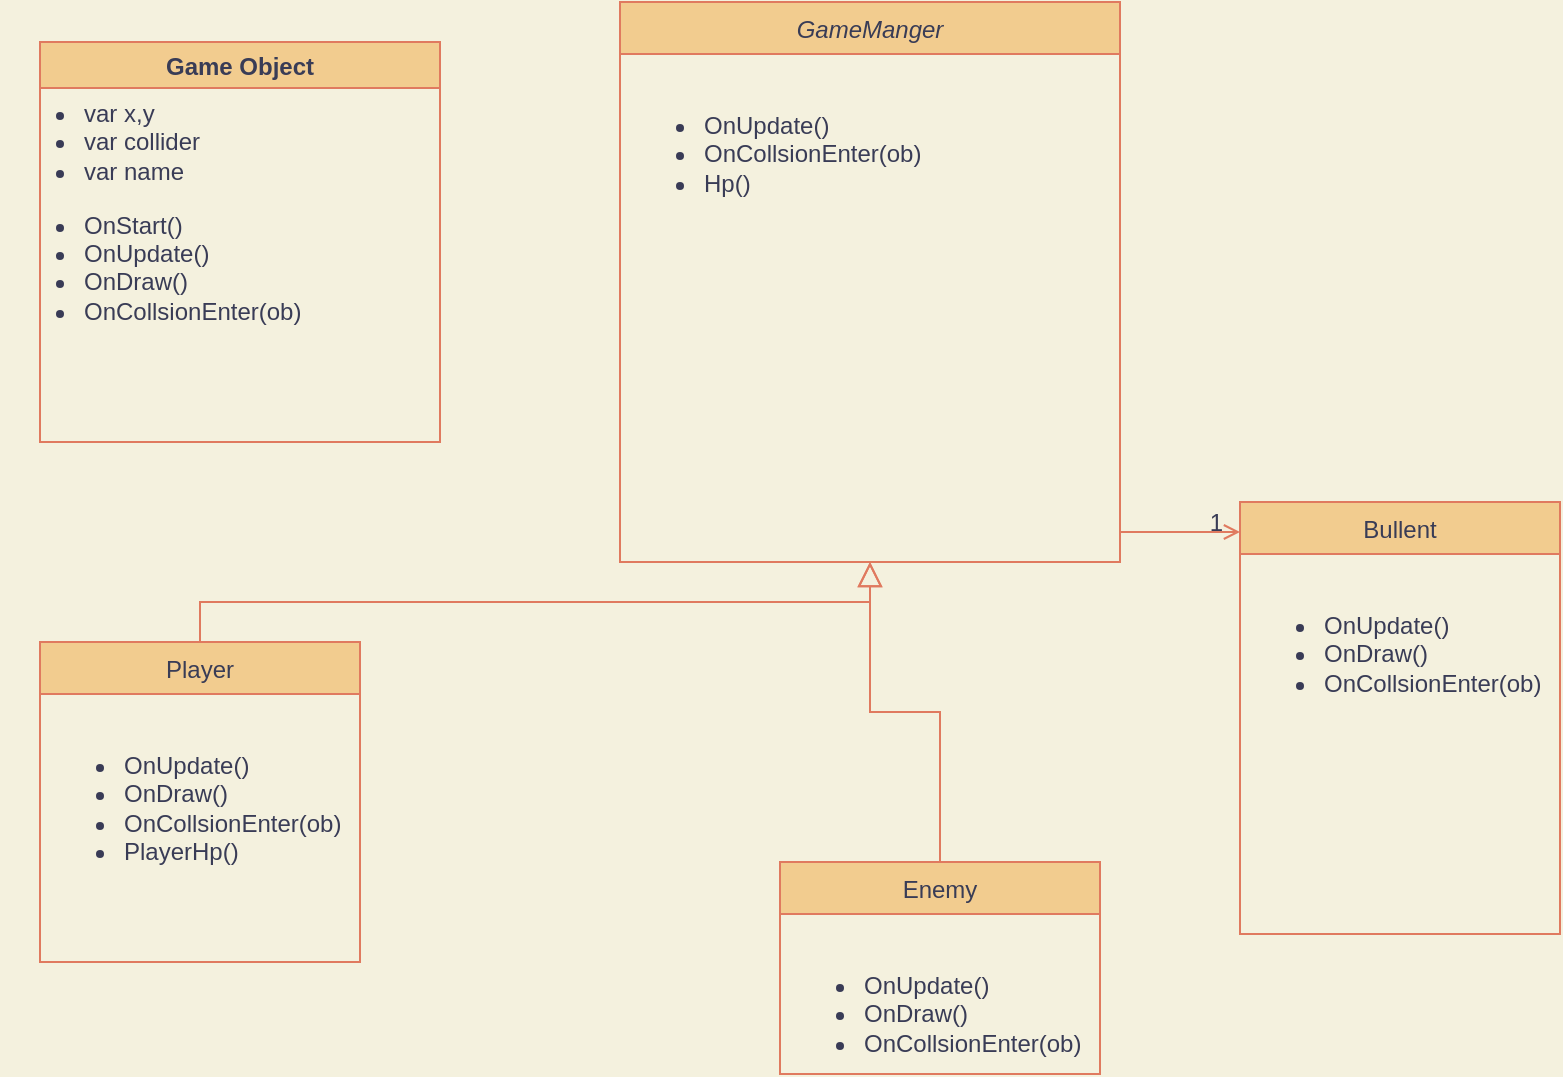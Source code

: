<mxfile version="18.1.2" type="github" pages="3"><diagram id="C5RBs43oDa-KdzZeNtuy" name="Page-1"><mxGraphModel dx="1360" dy="752" grid="1" gridSize="10" guides="1" tooltips="1" connect="1" arrows="1" fold="1" page="1" pageScale="1" pageWidth="827" pageHeight="1169" background="#F4F1DE" math="0" shadow="0"><root><mxCell id="WIyWlLk6GJQsqaUBKTNV-0"/><mxCell id="WIyWlLk6GJQsqaUBKTNV-1" parent="WIyWlLk6GJQsqaUBKTNV-0"/><mxCell id="zkfFHV4jXpPFQw0GAbJ--0" value="GameManger" style="swimlane;fontStyle=2;align=center;verticalAlign=top;childLayout=stackLayout;horizontal=1;startSize=26;horizontalStack=0;resizeParent=1;resizeLast=0;collapsible=1;marginBottom=0;rounded=0;shadow=0;strokeWidth=1;fillColor=#F2CC8F;strokeColor=#E07A5F;fontColor=#393C56;" parent="WIyWlLk6GJQsqaUBKTNV-1" vertex="1"><mxGeometry x="340" y="50" width="250" height="280" as="geometry"><mxRectangle x="230" y="140" width="160" height="26" as="alternateBounds"/></mxGeometry></mxCell><mxCell id="A7xZsxl1-LYpaTyEbYpL-5" value="&lt;div&gt;&lt;br&gt;&lt;/div&gt;&lt;ul&gt;&lt;li&gt;OnUpdate()&lt;/li&gt;&lt;li&gt;OnCollsionEnter(ob)&lt;/li&gt;&lt;li&gt;Hp()&lt;/li&gt;&lt;/ul&gt;" style="text;strokeColor=none;fillColor=none;html=1;whiteSpace=wrap;verticalAlign=middle;overflow=hidden;fontColor=#393C56;" parent="zkfFHV4jXpPFQw0GAbJ--0" vertex="1"><mxGeometry y="26" width="250" height="84" as="geometry"/></mxCell><mxCell id="zkfFHV4jXpPFQw0GAbJ--6" value="Player" style="swimlane;fontStyle=0;align=center;verticalAlign=top;childLayout=stackLayout;horizontal=1;startSize=26;horizontalStack=0;resizeParent=1;resizeLast=0;collapsible=1;marginBottom=0;rounded=0;shadow=0;strokeWidth=1;fillColor=#F2CC8F;strokeColor=#E07A5F;fontColor=#393C56;" parent="WIyWlLk6GJQsqaUBKTNV-1" vertex="1"><mxGeometry x="50" y="370" width="160" height="160" as="geometry"><mxRectangle x="130" y="380" width="160" height="26" as="alternateBounds"/></mxGeometry></mxCell><mxCell id="A7xZsxl1-LYpaTyEbYpL-6" value="&lt;div&gt;&lt;br&gt;&lt;/div&gt;&lt;ul&gt;&lt;li&gt;OnUpdate()&lt;/li&gt;&lt;li&gt;OnDraw()&lt;/li&gt;&lt;li&gt;OnCollsionEnter(ob)&lt;/li&gt;&lt;li&gt;PlayerHp()&lt;/li&gt;&lt;/ul&gt;" style="text;strokeColor=none;fillColor=none;html=1;whiteSpace=wrap;verticalAlign=middle;overflow=hidden;fontColor=#393C56;" parent="zkfFHV4jXpPFQw0GAbJ--6" vertex="1"><mxGeometry y="26" width="160" height="94" as="geometry"/></mxCell><mxCell id="zkfFHV4jXpPFQw0GAbJ--12" value="" style="endArrow=block;endSize=10;endFill=0;shadow=0;strokeWidth=1;rounded=0;edgeStyle=elbowEdgeStyle;elbow=vertical;labelBackgroundColor=#F4F1DE;strokeColor=#E07A5F;fontColor=#393C56;" parent="WIyWlLk6GJQsqaUBKTNV-1" source="zkfFHV4jXpPFQw0GAbJ--6" target="zkfFHV4jXpPFQw0GAbJ--0" edge="1"><mxGeometry width="160" relative="1" as="geometry"><mxPoint x="200" y="203" as="sourcePoint"/><mxPoint x="200" y="203" as="targetPoint"/></mxGeometry></mxCell><mxCell id="zkfFHV4jXpPFQw0GAbJ--13" value="Enemy" style="swimlane;fontStyle=0;align=center;verticalAlign=top;childLayout=stackLayout;horizontal=1;startSize=26;horizontalStack=0;resizeParent=1;resizeLast=0;collapsible=1;marginBottom=0;rounded=0;shadow=0;strokeWidth=1;fillColor=#F2CC8F;strokeColor=#E07A5F;fontColor=#393C56;" parent="WIyWlLk6GJQsqaUBKTNV-1" vertex="1"><mxGeometry x="420" y="480" width="160" height="106" as="geometry"><mxRectangle x="340" y="380" width="170" height="26" as="alternateBounds"/></mxGeometry></mxCell><mxCell id="A7xZsxl1-LYpaTyEbYpL-7" value="&lt;div&gt;&lt;br&gt;&lt;/div&gt;&lt;ul&gt;&lt;li&gt;OnUpdate()&lt;/li&gt;&lt;li&gt;OnDraw()&lt;/li&gt;&lt;li&gt;OnCollsionEnter(ob)&lt;/li&gt;&lt;/ul&gt;" style="text;strokeColor=none;fillColor=none;html=1;whiteSpace=wrap;verticalAlign=middle;overflow=hidden;fontColor=#393C56;" parent="zkfFHV4jXpPFQw0GAbJ--13" vertex="1"><mxGeometry y="26" width="160" height="80" as="geometry"/></mxCell><mxCell id="zkfFHV4jXpPFQw0GAbJ--16" value="" style="endArrow=block;endSize=10;endFill=0;shadow=0;strokeWidth=1;rounded=0;edgeStyle=elbowEdgeStyle;elbow=vertical;labelBackgroundColor=#F4F1DE;strokeColor=#E07A5F;fontColor=#393C56;" parent="WIyWlLk6GJQsqaUBKTNV-1" source="zkfFHV4jXpPFQw0GAbJ--13" target="zkfFHV4jXpPFQw0GAbJ--0" edge="1"><mxGeometry width="160" relative="1" as="geometry"><mxPoint x="210" y="373" as="sourcePoint"/><mxPoint x="310" y="271" as="targetPoint"/></mxGeometry></mxCell><mxCell id="zkfFHV4jXpPFQw0GAbJ--17" value="Bullent" style="swimlane;fontStyle=0;align=center;verticalAlign=top;childLayout=stackLayout;horizontal=1;startSize=26;horizontalStack=0;resizeParent=1;resizeLast=0;collapsible=1;marginBottom=0;rounded=0;shadow=0;strokeWidth=1;fillColor=#F2CC8F;strokeColor=#E07A5F;fontColor=#393C56;" parent="WIyWlLk6GJQsqaUBKTNV-1" vertex="1"><mxGeometry x="650" y="300" width="160" height="216" as="geometry"><mxRectangle x="550" y="140" width="160" height="26" as="alternateBounds"/></mxGeometry></mxCell><mxCell id="A7xZsxl1-LYpaTyEbYpL-8" value="&lt;div&gt;&lt;br&gt;&lt;/div&gt;&lt;ul&gt;&lt;li&gt;OnUpdate()&lt;/li&gt;&lt;li&gt;OnDraw()&lt;/li&gt;&lt;li&gt;OnCollsionEnter(ob)&lt;/li&gt;&lt;/ul&gt;" style="text;strokeColor=none;fillColor=none;html=1;whiteSpace=wrap;verticalAlign=middle;overflow=hidden;fontColor=#393C56;" parent="zkfFHV4jXpPFQw0GAbJ--17" vertex="1"><mxGeometry y="26" width="160" height="80" as="geometry"/></mxCell><mxCell id="zkfFHV4jXpPFQw0GAbJ--26" value="" style="endArrow=open;shadow=0;strokeWidth=1;rounded=0;endFill=1;edgeStyle=elbowEdgeStyle;elbow=vertical;labelBackgroundColor=#F4F1DE;strokeColor=#E07A5F;fontColor=#393C56;" parent="WIyWlLk6GJQsqaUBKTNV-1" source="zkfFHV4jXpPFQw0GAbJ--0" target="zkfFHV4jXpPFQw0GAbJ--17" edge="1"><mxGeometry x="0.5" y="41" relative="1" as="geometry"><mxPoint x="380" y="192" as="sourcePoint"/><mxPoint x="540" y="192" as="targetPoint"/><mxPoint x="-40" y="32" as="offset"/></mxGeometry></mxCell><mxCell id="zkfFHV4jXpPFQw0GAbJ--28" value="1" style="resizable=0;align=right;verticalAlign=bottom;labelBackgroundColor=none;fontSize=12;fillColor=#F2CC8F;strokeColor=#E07A5F;fontColor=#393C56;" parent="zkfFHV4jXpPFQw0GAbJ--26" connectable="0" vertex="1"><mxGeometry x="1" relative="1" as="geometry"><mxPoint x="-7" y="4" as="offset"/></mxGeometry></mxCell><mxCell id="A7xZsxl1-LYpaTyEbYpL-0" value="Game Object" style="swimlane;fillColor=#F2CC8F;strokeColor=#E07A5F;fontColor=#393C56;" parent="WIyWlLk6GJQsqaUBKTNV-1" vertex="1"><mxGeometry x="50" y="70" width="200" height="200" as="geometry"/></mxCell><mxCell id="A7xZsxl1-LYpaTyEbYpL-3" value="&lt;ul&gt;&lt;li&gt;var x,y&lt;/li&gt;&lt;li&gt;var collider&lt;/li&gt;&lt;li&gt;var name&lt;/li&gt;&lt;/ul&gt;" style="text;strokeColor=none;fillColor=none;html=1;whiteSpace=wrap;verticalAlign=middle;overflow=hidden;fontColor=#393C56;" parent="A7xZsxl1-LYpaTyEbYpL-0" vertex="1"><mxGeometry x="-20" y="10" width="110" height="80" as="geometry"/></mxCell><mxCell id="A7xZsxl1-LYpaTyEbYpL-4" value="&lt;ul&gt;&lt;li&gt;OnStart()&lt;/li&gt;&lt;li&gt;OnUpdate()&lt;/li&gt;&lt;li&gt;OnDraw()&lt;/li&gt;&lt;li&gt;OnCollsionEnter(ob)&lt;/li&gt;&lt;/ul&gt;" style="text;strokeColor=none;fillColor=none;html=1;whiteSpace=wrap;verticalAlign=middle;overflow=hidden;fontColor=#393C56;" parent="A7xZsxl1-LYpaTyEbYpL-0" vertex="1"><mxGeometry x="-20" y="70" width="210" height="80" as="geometry"/></mxCell></root></mxGraphModel></diagram><diagram id="wtX5zD7I6uv9eP9RdgQG" name="Page-2"><mxGraphModel dx="1360" dy="752" grid="1" gridSize="10" guides="1" tooltips="1" connect="1" arrows="1" fold="1" page="1" pageScale="1" pageWidth="827" pageHeight="1169" math="0" shadow="0"><root><mxCell id="0"/><mxCell id="1" parent="0"/><mxCell id="bgcuK4vDeSu3Q66uuFCS-1" style="edgeStyle=orthogonalEdgeStyle;rounded=0;orthogonalLoop=1;jettySize=auto;html=1;exitX=0.25;exitY=1;exitDx=0;exitDy=0;" parent="1" source="bgcuK4vDeSu3Q66uuFCS-4" target="bgcuK4vDeSu3Q66uuFCS-11" edge="1"><mxGeometry relative="1" as="geometry"><mxPoint x="280" y="570" as="targetPoint"/><Array as="points"><mxPoint x="280" y="300"/></Array></mxGeometry></mxCell><mxCell id="bgcuK4vDeSu3Q66uuFCS-2" style="edgeStyle=orthogonalEdgeStyle;rounded=0;orthogonalLoop=1;jettySize=auto;html=1;exitX=0.5;exitY=1;exitDx=0;exitDy=0;" parent="1" source="bgcuK4vDeSu3Q66uuFCS-4" target="bgcuK4vDeSu3Q66uuFCS-16" edge="1"><mxGeometry relative="1" as="geometry"><Array as="points"><mxPoint x="620" y="300"/></Array></mxGeometry></mxCell><mxCell id="bgcuK4vDeSu3Q66uuFCS-3" style="edgeStyle=orthogonalEdgeStyle;rounded=0;orthogonalLoop=1;jettySize=auto;html=1;exitX=1;exitY=1;exitDx=0;exitDy=0;entryX=0.55;entryY=-0.008;entryDx=0;entryDy=0;entryPerimeter=0;" parent="1" source="bgcuK4vDeSu3Q66uuFCS-4" target="bgcuK4vDeSu3Q66uuFCS-24" edge="1"><mxGeometry relative="1" as="geometry"><mxPoint x="930" y="630" as="targetPoint"/><Array as="points"><mxPoint x="930" y="300"/></Array></mxGeometry></mxCell><mxCell id="bgcuK4vDeSu3Q66uuFCS-4" value="GAME MANAGER" style="swimlane;fontStyle=2;align=center;verticalAlign=top;childLayout=stackLayout;horizontal=1;startSize=26;horizontalStack=0;resizeParent=1;resizeLast=0;collapsible=1;marginBottom=0;rounded=0;shadow=0;strokeWidth=1;fillColor=#f5f5f5;strokeColor=#666666;fontColor=#333333;" parent="1" vertex="1"><mxGeometry x="460" y="160" width="320" height="196" as="geometry"><mxRectangle x="230" y="140" width="160" height="26" as="alternateBounds"/></mxGeometry></mxCell><mxCell id="bgcuK4vDeSu3Q66uuFCS-5" value="적이 반복해서 생성 및 점수 업뎃 game loop" style="rounded=0;whiteSpace=wrap;html=1;" parent="bgcuK4vDeSu3Q66uuFCS-4" vertex="1"><mxGeometry y="26" width="320" height="34" as="geometry"/></mxCell><mxCell id="bgcuK4vDeSu3Q66uuFCS-6" value="game start(게임시작 버튼을 누르면 게임시작)" style="rounded=0;whiteSpace=wrap;html=1;" parent="bgcuK4vDeSu3Q66uuFCS-4" vertex="1"><mxGeometry y="60" width="320" height="30" as="geometry"/></mxCell><mxCell id="bgcuK4vDeSu3Q66uuFCS-7" value="game over" style="rounded=0;whiteSpace=wrap;html=1;" parent="bgcuK4vDeSu3Q66uuFCS-4" vertex="1"><mxGeometry y="90" width="320" height="30" as="geometry"/></mxCell><mxCell id="bgcuK4vDeSu3Q66uuFCS-8" value="게임오버시 출력 최종점수 및 지금까지 최고점수 보여주기&lt;br&gt;total point" style="rounded=0;whiteSpace=wrap;html=1;" parent="bgcuK4vDeSu3Q66uuFCS-4" vertex="1"><mxGeometry y="120" width="320" height="30" as="geometry"/></mxCell><mxCell id="bgcuK4vDeSu3Q66uuFCS-9" value="시작 전 최대 총알 갯수 선택&lt;br&gt;bullet type" style="rounded=0;whiteSpace=wrap;html=1;" parent="bgcuK4vDeSu3Q66uuFCS-4" vertex="1"><mxGeometry y="150" width="320" height="46" as="geometry"/></mxCell><mxCell id="bgcuK4vDeSu3Q66uuFCS-10" style="edgeStyle=none;html=1;exitX=0.5;exitY=0;exitDx=0;exitDy=0;entryX=0;entryY=0.25;entryDx=0;entryDy=0;" parent="1" source="bgcuK4vDeSu3Q66uuFCS-11" target="bgcuK4vDeSu3Q66uuFCS-9" edge="1"><mxGeometry relative="1" as="geometry"><Array as="points"><mxPoint x="310" y="322"/></Array></mxGeometry></mxCell><mxCell id="bgcuK4vDeSu3Q66uuFCS-11" value="player" style="swimlane;fontStyle=0;align=center;verticalAlign=top;childLayout=stackLayout;horizontal=1;startSize=26;horizontalStack=0;resizeParent=1;resizeLast=0;collapsible=1;marginBottom=0;rounded=0;shadow=0;strokeWidth=1;fillColor=#f5f5f5;strokeColor=#666666;fontColor=#333333;" parent="1" vertex="1"><mxGeometry x="230" y="630" width="160" height="150" as="geometry"><mxRectangle x="130" y="380" width="160" height="26" as="alternateBounds"/></mxGeometry></mxCell><mxCell id="bgcuK4vDeSu3Q66uuFCS-12" value="hp" style="rounded=0;whiteSpace=wrap;html=1;" parent="bgcuK4vDeSu3Q66uuFCS-11" vertex="1"><mxGeometry y="26" width="160" height="34" as="geometry"/></mxCell><mxCell id="bgcuK4vDeSu3Q66uuFCS-13" value="HP Down" style="rounded=0;whiteSpace=wrap;html=1;" parent="bgcuK4vDeSu3Q66uuFCS-11" vertex="1"><mxGeometry y="60" width="160" height="30" as="geometry"/></mxCell><mxCell id="bgcuK4vDeSu3Q66uuFCS-14" value="hp =0&amp;nbsp; &amp;nbsp;player death" style="rounded=0;whiteSpace=wrap;html=1;" parent="bgcuK4vDeSu3Q66uuFCS-11" vertex="1"><mxGeometry y="90" width="160" height="30" as="geometry"/></mxCell><mxCell id="bgcuK4vDeSu3Q66uuFCS-15" style="edgeStyle=none;html=1;exitX=0.75;exitY=0;exitDx=0;exitDy=0;entryX=0.75;entryY=1;entryDx=0;entryDy=0;" parent="1" source="bgcuK4vDeSu3Q66uuFCS-16" target="bgcuK4vDeSu3Q66uuFCS-35" edge="1"><mxGeometry relative="1" as="geometry"/></mxCell><mxCell id="bgcuK4vDeSu3Q66uuFCS-16" value="Enemy" style="swimlane;fontStyle=0;align=center;verticalAlign=top;childLayout=stackLayout;horizontal=1;startSize=26;horizontalStack=0;resizeParent=1;resizeLast=0;collapsible=1;marginBottom=0;rounded=0;shadow=0;strokeWidth=1;fillColor=#f5f5f5;strokeColor=#666666;fontColor=#333333;" parent="1" vertex="1"><mxGeometry x="460" y="750" width="320" height="232" as="geometry"><mxRectangle x="130" y="380" width="160" height="26" as="alternateBounds"/></mxGeometry></mxCell><mxCell id="bgcuK4vDeSu3Q66uuFCS-17" value="적이 생성될 때 hp =&amp;nbsp; enemy Max hp" style="rounded=0;whiteSpace=wrap;html=1;" parent="bgcuK4vDeSu3Q66uuFCS-16" vertex="1"><mxGeometry y="26" width="320" height="34" as="geometry"/></mxCell><mxCell id="bgcuK4vDeSu3Q66uuFCS-18" value="적 소멸 hp= 0&amp;nbsp; delete" style="rounded=0;whiteSpace=wrap;html=1;" parent="bgcuK4vDeSu3Q66uuFCS-16" vertex="1"><mxGeometry y="60" width="320" height="34" as="geometry"/></mxCell><mxCell id="bgcuK4vDeSu3Q66uuFCS-19" value="적 스피드 enemy speed" style="rounded=0;whiteSpace=wrap;html=1;" parent="bgcuK4vDeSu3Q66uuFCS-16" vertex="1"><mxGeometry y="94" width="320" height="34" as="geometry"/></mxCell><mxCell id="bgcuK4vDeSu3Q66uuFCS-20" style="edgeStyle=none;html=1;exitX=0.25;exitY=1;exitDx=0;exitDy=0;entryX=0.25;entryY=0;entryDx=0;entryDy=0;" parent="bgcuK4vDeSu3Q66uuFCS-16" source="bgcuK4vDeSu3Q66uuFCS-21" target="bgcuK4vDeSu3Q66uuFCS-21" edge="1"><mxGeometry relative="1" as="geometry"/></mxCell><mxCell id="bgcuK4vDeSu3Q66uuFCS-21" value="총알에 맞으면 체력 감소 enemy_HP" style="rounded=0;whiteSpace=wrap;html=1;" parent="bgcuK4vDeSu3Q66uuFCS-16" vertex="1"><mxGeometry y="128" width="320" height="34" as="geometry"/></mxCell><mxCell id="bgcuK4vDeSu3Q66uuFCS-22" value="hp에 대한크기 hp가 적어질수록 작아짐&amp;nbsp; size" style="rounded=0;whiteSpace=wrap;html=1;" parent="bgcuK4vDeSu3Q66uuFCS-16" vertex="1"><mxGeometry y="162" width="320" height="36" as="geometry"/></mxCell><mxCell id="bgcuK4vDeSu3Q66uuFCS-23" style="edgeStyle=none;html=1;exitX=0.25;exitY=0;exitDx=0;exitDy=0;entryX=1;entryY=0.5;entryDx=0;entryDy=0;" parent="1" source="bgcuK4vDeSu3Q66uuFCS-24" target="bgcuK4vDeSu3Q66uuFCS-9" edge="1"><mxGeometry relative="1" as="geometry"><Array as="points"><mxPoint x="880" y="333"/></Array></mxGeometry></mxCell><mxCell id="bgcuK4vDeSu3Q66uuFCS-24" value="bullet" style="swimlane;fontStyle=0;align=center;verticalAlign=top;childLayout=stackLayout;horizontal=1;startSize=26;horizontalStack=0;resizeParent=1;resizeLast=0;collapsible=1;marginBottom=0;rounded=0;shadow=0;strokeWidth=1;fillColor=#f5f5f5;strokeColor=#666666;fontColor=#333333;" parent="1" vertex="1"><mxGeometry x="830" y="640" width="180" height="174" as="geometry"><mxRectangle x="130" y="380" width="160" height="26" as="alternateBounds"/></mxGeometry></mxCell><mxCell id="bgcuK4vDeSu3Q66uuFCS-25" value="클릭 시 총알 발사 shot" style="rounded=0;whiteSpace=wrap;html=1;" parent="bgcuK4vDeSu3Q66uuFCS-24" vertex="1"><mxGeometry y="26" width="180" height="34" as="geometry"/></mxCell><mxCell id="bgcuK4vDeSu3Q66uuFCS-26" value="총알 스피드 speed" style="rounded=0;whiteSpace=wrap;html=1;" parent="bgcuK4vDeSu3Q66uuFCS-24" vertex="1"><mxGeometry y="60" width="180" height="34" as="geometry"/></mxCell><mxCell id="bgcuK4vDeSu3Q66uuFCS-27" value="총알 캔버스(화면) 나가면 사라지기 out" style="rounded=0;whiteSpace=wrap;html=1;" parent="bgcuK4vDeSu3Q66uuFCS-24" vertex="1"><mxGeometry y="94" width="180" height="46" as="geometry"/></mxCell><mxCell id="bgcuK4vDeSu3Q66uuFCS-28" value="총알이 적 타격 시 총알 삭제 attack" style="rounded=0;whiteSpace=wrap;html=1;" parent="bgcuK4vDeSu3Q66uuFCS-24" vertex="1"><mxGeometry y="140" width="180" height="34" as="geometry"/></mxCell><mxCell id="bgcuK4vDeSu3Q66uuFCS-29" value="현재 총알 갯수 bullet count" style="rounded=0;whiteSpace=wrap;html=1;" parent="1" vertex="1"><mxGeometry x="460" y="356" width="320" height="42" as="geometry"/></mxCell><mxCell id="bgcuK4vDeSu3Q66uuFCS-30" value="총알이 적에 닿았을 때 Touch" style="rounded=0;whiteSpace=wrap;html=1;" parent="1" vertex="1"><mxGeometry x="460" y="398" width="320" height="42" as="geometry"/></mxCell><mxCell id="bgcuK4vDeSu3Q66uuFCS-31" value="적 최대 개채 수 Enemy count" style="rounded=0;whiteSpace=wrap;html=1;" parent="1" vertex="1"><mxGeometry x="460" y="440" width="320" height="42" as="geometry"/></mxCell><mxCell id="bgcuK4vDeSu3Q66uuFCS-32" value="Player가 적에게 부딛힘 Phit" style="rounded=0;whiteSpace=wrap;html=1;" parent="1" vertex="1"><mxGeometry x="460" y="482" width="320" height="42" as="geometry"/></mxCell><mxCell id="bgcuK4vDeSu3Q66uuFCS-33" value="적이 죽으면 점수 score" style="rounded=0;whiteSpace=wrap;html=1;" parent="1" vertex="1"><mxGeometry x="460" y="520" width="320" height="34" as="geometry"/></mxCell><mxCell id="bgcuK4vDeSu3Q66uuFCS-34" value="적에게 부딛힘 = 적 삭제됨hit" style="rounded=0;whiteSpace=wrap;html=1;" parent="1" vertex="1"><mxGeometry x="460" y="554" width="320" height="30" as="geometry"/></mxCell><mxCell id="bgcuK4vDeSu3Q66uuFCS-35" value="벽 랜덤한 곳에서 나타나기&amp;nbsp;position random x,y&amp;nbsp;" style="rounded=0;whiteSpace=wrap;html=1;" parent="1" vertex="1"><mxGeometry x="460" y="580" width="320" height="34" as="geometry"/></mxCell></root></mxGraphModel></diagram><diagram id="I0-WFGSm6aNnZLDEzgP3" name="Page-3"><mxGraphModel dx="2770" dy="1074" grid="1" gridSize="10" guides="1" tooltips="1" connect="1" arrows="1" fold="1" page="1" pageScale="1" pageWidth="827" pageHeight="1169" math="0" shadow="0"><root><mxCell id="0"/><mxCell id="1" parent="0"/><mxCell id="7sXn9iOsmZ8utrdz1KRS-1" value="GameManger" style="swimlane;fontStyle=2;align=center;verticalAlign=top;childLayout=stackLayout;horizontal=1;startSize=26;horizontalStack=0;resizeParent=1;resizeLast=0;collapsible=1;marginBottom=0;rounded=0;shadow=0;strokeWidth=1;fillColor=#F2CC8F;strokeColor=#E07A5F;fontColor=#393C56;" vertex="1" parent="1"><mxGeometry x="220" y="390" width="280" height="416" as="geometry"><mxRectangle x="230" y="140" width="160" height="26" as="alternateBounds"/></mxGeometry></mxCell><mxCell id="7sXn9iOsmZ8utrdz1KRS-2" value="&lt;div&gt;&lt;br&gt;&lt;/div&gt;&lt;ul&gt;&lt;li&gt;OnUpdate()&lt;/li&gt;&lt;li&gt;OnCollsionEnter(ob)&lt;/li&gt;&lt;li&gt;score&lt;/li&gt;&lt;li&gt;function Touch for&lt;/li&gt;&lt;li&gt;gameloop(game start)&lt;/li&gt;&lt;li&gt;game over&lt;/li&gt;&lt;li&gt;p_Hp&lt;/li&gt;&lt;li&gt;p_&amp;nbsp;position_x,p_&amp;nbsp;position_y&lt;/li&gt;&lt;li&gt;p_hit&lt;/li&gt;&lt;li&gt;e_&amp;nbsp;random position_x&lt;/li&gt;&lt;li&gt;e_ random&amp;nbsp; position_y&lt;/li&gt;&lt;li&gt;e_random_Hp&lt;/li&gt;&lt;li&gt;e_hit&lt;/li&gt;&lt;li&gt;e_count&lt;/li&gt;&lt;li&gt;e_speed&lt;/li&gt;&lt;li&gt;e_size&lt;/li&gt;&lt;li&gt;e_draw&lt;/li&gt;&lt;li&gt;e_death&lt;/li&gt;&lt;li&gt;b_position_x,b_position_y&lt;/li&gt;&lt;li&gt;b_count&lt;/li&gt;&lt;li&gt;b_speed&lt;/li&gt;&lt;li&gt;b_damage&lt;/li&gt;&lt;li&gt;b_out&lt;/li&gt;&lt;li&gt;b_attack&lt;/li&gt;&lt;/ul&gt;" style="text;strokeColor=none;fillColor=none;html=1;whiteSpace=wrap;verticalAlign=middle;overflow=hidden;fontColor=#393C56;" vertex="1" parent="7sXn9iOsmZ8utrdz1KRS-1"><mxGeometry y="26" width="280" height="390" as="geometry"/></mxCell><mxCell id="7sXn9iOsmZ8utrdz1KRS-3" style="edgeStyle=orthogonalEdgeStyle;rounded=0;orthogonalLoop=1;jettySize=auto;html=1;exitX=0.5;exitY=0;exitDx=0;exitDy=0;entryX=0.27;entryY=1.002;entryDx=0;entryDy=0;entryPerimeter=0;" edge="1" parent="1" source="7sXn9iOsmZ8utrdz1KRS-4" target="7sXn9iOsmZ8utrdz1KRS-2"><mxGeometry relative="1" as="geometry"><mxPoint x="330" y="760" as="targetPoint"/><Array as="points"><mxPoint x="100" y="850"/><mxPoint x="296" y="850"/></Array></mxGeometry></mxCell><mxCell id="7sXn9iOsmZ8utrdz1KRS-4" value="Player" style="swimlane;fontStyle=0;align=center;verticalAlign=top;childLayout=stackLayout;horizontal=1;startSize=26;horizontalStack=0;resizeParent=1;resizeLast=0;collapsible=1;marginBottom=0;rounded=0;shadow=0;strokeWidth=1;fillColor=#F2CC8F;strokeColor=#E07A5F;fontColor=#393C56;" vertex="1" parent="1"><mxGeometry x="-10" y="1000" width="220" height="210" as="geometry"><mxRectangle x="130" y="380" width="160" height="26" as="alternateBounds"/></mxGeometry></mxCell><mxCell id="7sXn9iOsmZ8utrdz1KRS-5" value="&lt;ul&gt;&lt;li&gt;OnUpdate()&lt;/li&gt;&lt;li&gt;OnDraw()&lt;/li&gt;&lt;li&gt;OnCollsionEnter(ob)&lt;/li&gt;&lt;li&gt;Player Hp( p_Hp,&lt;/li&gt;&lt;/ul&gt;&lt;span style=&quot;background-color: initial;&quot;&gt;&amp;nbsp;&amp;nbsp;&lt;/span&gt;p&lt;span style=&quot;background-color: initial;&quot;&gt;_Hp-=1,&lt;/span&gt;p&lt;span style=&quot;background-color: initial;&quot;&gt;_Hp==0(game over))&lt;br&gt;&lt;ul&gt;&lt;li&gt;P_position_x(p_position_x)&lt;/li&gt;&lt;li&gt;P_position_y(p_position_y)&lt;/li&gt;&lt;li&gt;Player_e_hit( p_hit)&lt;/li&gt;&lt;/ul&gt;&lt;/span&gt;" style="text;strokeColor=none;fillColor=none;html=1;whiteSpace=wrap;verticalAlign=middle;overflow=hidden;fontColor=#393C56;" vertex="1" parent="7sXn9iOsmZ8utrdz1KRS-4"><mxGeometry y="26" width="220" height="184" as="geometry"/></mxCell><mxCell id="7sXn9iOsmZ8utrdz1KRS-6" value="Enemy" style="swimlane;fontStyle=0;align=center;verticalAlign=top;childLayout=stackLayout;horizontal=1;startSize=26;horizontalStack=0;resizeParent=1;resizeLast=0;collapsible=1;marginBottom=0;rounded=0;shadow=0;strokeWidth=1;fillColor=#F2CC8F;strokeColor=#E07A5F;fontColor=#393C56;" vertex="1" parent="1"><mxGeometry x="232" y="1000" width="256" height="240" as="geometry"><mxRectangle x="340" y="380" width="170" height="26" as="alternateBounds"/></mxGeometry></mxCell><mxCell id="7sXn9iOsmZ8utrdz1KRS-7" value="&lt;div&gt;&lt;br&gt;&lt;/div&gt;&lt;ul&gt;&lt;li&gt;OnUpdate()&lt;/li&gt;&lt;li&gt;OnDraw()&lt;/li&gt;&lt;li&gt;OnCollsionEnter(ob)&lt;/li&gt;&lt;li&gt;Enemy(e_randomHp, e_randomHp=1, e_andomHp==0 (e_death))&lt;/li&gt;&lt;li&gt;Enemy_b_hit(e_hit)&lt;/li&gt;&lt;li&gt;Enemy_random_position(e_ random&amp;nbsp; position_x,y&lt;/li&gt;&lt;li&gt;Enemy speed(e_speed)&lt;/li&gt;&lt;li&gt;Enemy size(e_size)&lt;/li&gt;&lt;/ul&gt;" style="text;strokeColor=none;fillColor=none;html=1;whiteSpace=wrap;verticalAlign=middle;overflow=hidden;fontColor=#393C56;" vertex="1" parent="7sXn9iOsmZ8utrdz1KRS-6"><mxGeometry y="26" width="256" height="214" as="geometry"/></mxCell><mxCell id="7sXn9iOsmZ8utrdz1KRS-8" value="" style="endArrow=block;endSize=10;endFill=0;shadow=0;strokeWidth=1;rounded=0;edgeStyle=elbowEdgeStyle;elbow=vertical;labelBackgroundColor=#F4F1DE;strokeColor=#E07A5F;fontColor=#393C56;" edge="1" parent="1" source="7sXn9iOsmZ8utrdz1KRS-6" target="7sXn9iOsmZ8utrdz1KRS-1"><mxGeometry width="160" relative="1" as="geometry"><mxPoint x="140" y="753" as="sourcePoint"/><mxPoint x="240" y="651" as="targetPoint"/><Array as="points"><mxPoint x="360" y="870"/><mxPoint x="395" y="930"/></Array></mxGeometry></mxCell><mxCell id="7sXn9iOsmZ8utrdz1KRS-9" style="edgeStyle=orthogonalEdgeStyle;rounded=0;orthogonalLoop=1;jettySize=auto;html=1;exitX=0.5;exitY=0;exitDx=0;exitDy=0;entryX=0.693;entryY=0.999;entryDx=0;entryDy=0;entryPerimeter=0;" edge="1" parent="1" source="7sXn9iOsmZ8utrdz1KRS-10" target="7sXn9iOsmZ8utrdz1KRS-2"><mxGeometry relative="1" as="geometry"><mxPoint x="450" y="760" as="targetPoint"/><Array as="points"><mxPoint x="620" y="850"/><mxPoint x="414" y="850"/></Array></mxGeometry></mxCell><mxCell id="7sXn9iOsmZ8utrdz1KRS-10" value="Bullent" style="swimlane;fontStyle=0;align=center;verticalAlign=top;childLayout=stackLayout;horizontal=1;startSize=26;horizontalStack=0;resizeParent=1;resizeLast=0;collapsible=1;marginBottom=0;rounded=0;shadow=0;strokeWidth=1;fillColor=#F2CC8F;strokeColor=#E07A5F;fontColor=#393C56;" vertex="1" parent="1"><mxGeometry x="520" y="1000" width="200" height="216" as="geometry"><mxRectangle x="550" y="140" width="160" height="26" as="alternateBounds"/></mxGeometry></mxCell><mxCell id="7sXn9iOsmZ8utrdz1KRS-11" value="&lt;div&gt;&lt;br&gt;&lt;/div&gt;&lt;ul&gt;&lt;li&gt;OnUpdate()&lt;/li&gt;&lt;li&gt;OnDraw()&lt;/li&gt;&lt;li&gt;&lt;font style=&quot;vertical-align: inherit;&quot;&gt;&lt;font style=&quot;vertical-align: inherit;&quot;&gt;OnCollsionEnter(ob)&lt;/font&gt;&lt;/font&gt;&lt;/li&gt;&lt;li&gt;&lt;span style=&quot;background-color: initial;&quot;&gt;Bullent speed(b_ speed)&lt;/span&gt;&lt;br&gt;&lt;/li&gt;&lt;li&gt;Bullent damage(b_damage)&lt;/li&gt;&lt;li&gt;Bullent_Position(b_Position x,y)&lt;/li&gt;&lt;li&gt;Bullent_out(b_out)&lt;/li&gt;&lt;li&gt;Bullent_attack(b_attack)&lt;/li&gt;&lt;/ul&gt;" style="text;strokeColor=none;fillColor=none;html=1;whiteSpace=wrap;verticalAlign=middle;overflow=hidden;fontColor=#393C56;align=left;" vertex="1" parent="7sXn9iOsmZ8utrdz1KRS-10"><mxGeometry y="26" width="200" height="174" as="geometry"/></mxCell><mxCell id="7sXn9iOsmZ8utrdz1KRS-12" value="Game Object" style="swimlane;fillColor=#F2CC8F;strokeColor=#E07A5F;fontColor=#393C56;" vertex="1" parent="1"><mxGeometry x="-50" y="450" width="200" height="150" as="geometry"/></mxCell><mxCell id="7sXn9iOsmZ8utrdz1KRS-13" value="&lt;ul&gt;&lt;li&gt;var x,y&lt;/li&gt;&lt;li&gt;var collider&lt;/li&gt;&lt;li&gt;var name&lt;/li&gt;&lt;/ul&gt;" style="text;strokeColor=none;fillColor=none;html=1;whiteSpace=wrap;verticalAlign=middle;overflow=hidden;fontColor=#393C56;" vertex="1" parent="7sXn9iOsmZ8utrdz1KRS-12"><mxGeometry x="-20" y="10" width="110" height="80" as="geometry"/></mxCell><mxCell id="7sXn9iOsmZ8utrdz1KRS-14" value="&lt;ul&gt;&lt;li&gt;OnStart()&lt;/li&gt;&lt;li&gt;OnUpdate()&lt;/li&gt;&lt;li&gt;OnDraw()&lt;/li&gt;&lt;li&gt;OnCollsionEnter(ob)&lt;/li&gt;&lt;/ul&gt;" style="text;strokeColor=none;fillColor=none;html=1;whiteSpace=wrap;verticalAlign=middle;overflow=hidden;fontColor=#393C56;" vertex="1" parent="7sXn9iOsmZ8utrdz1KRS-12"><mxGeometry x="-20" y="70" width="210" height="80" as="geometry"/></mxCell><mxCell id="7sXn9iOsmZ8utrdz1KRS-15" value="gameloop" style="swimlane;fillColor=#F2CC8F;strokeColor=#E07A5F;fontColor=#393C56;" vertex="1" parent="1"><mxGeometry x="-50" y="680" width="200" height="110" as="geometry"/></mxCell><mxCell id="7sXn9iOsmZ8utrdz1KRS-16" value="&lt;ul&gt;&lt;li&gt;OnStart(Bullent count)&lt;/li&gt;&lt;li&gt;OnUpdate(e_count,score)&lt;/li&gt;&lt;li&gt;OnDraw(e_draw)&lt;/li&gt;&lt;li&gt;OnCollsionEnter(ob)&lt;/li&gt;&lt;/ul&gt;" style="text;strokeColor=none;fillColor=none;html=1;whiteSpace=wrap;verticalAlign=middle;overflow=hidden;fontColor=#393C56;" vertex="1" parent="7sXn9iOsmZ8utrdz1KRS-15"><mxGeometry y="20" width="210" height="80" as="geometry"/></mxCell><mxCell id="7sXn9iOsmZ8utrdz1KRS-17" value="" style="edgeStyle=orthogonalEdgeStyle;rounded=0;orthogonalLoop=1;jettySize=auto;html=1;" edge="1" parent="1" target="7sXn9iOsmZ8utrdz1KRS-2"><mxGeometry relative="1" as="geometry"><mxPoint x="150" y="740" as="sourcePoint"/></mxGeometry></mxCell></root></mxGraphModel></diagram></mxfile>
